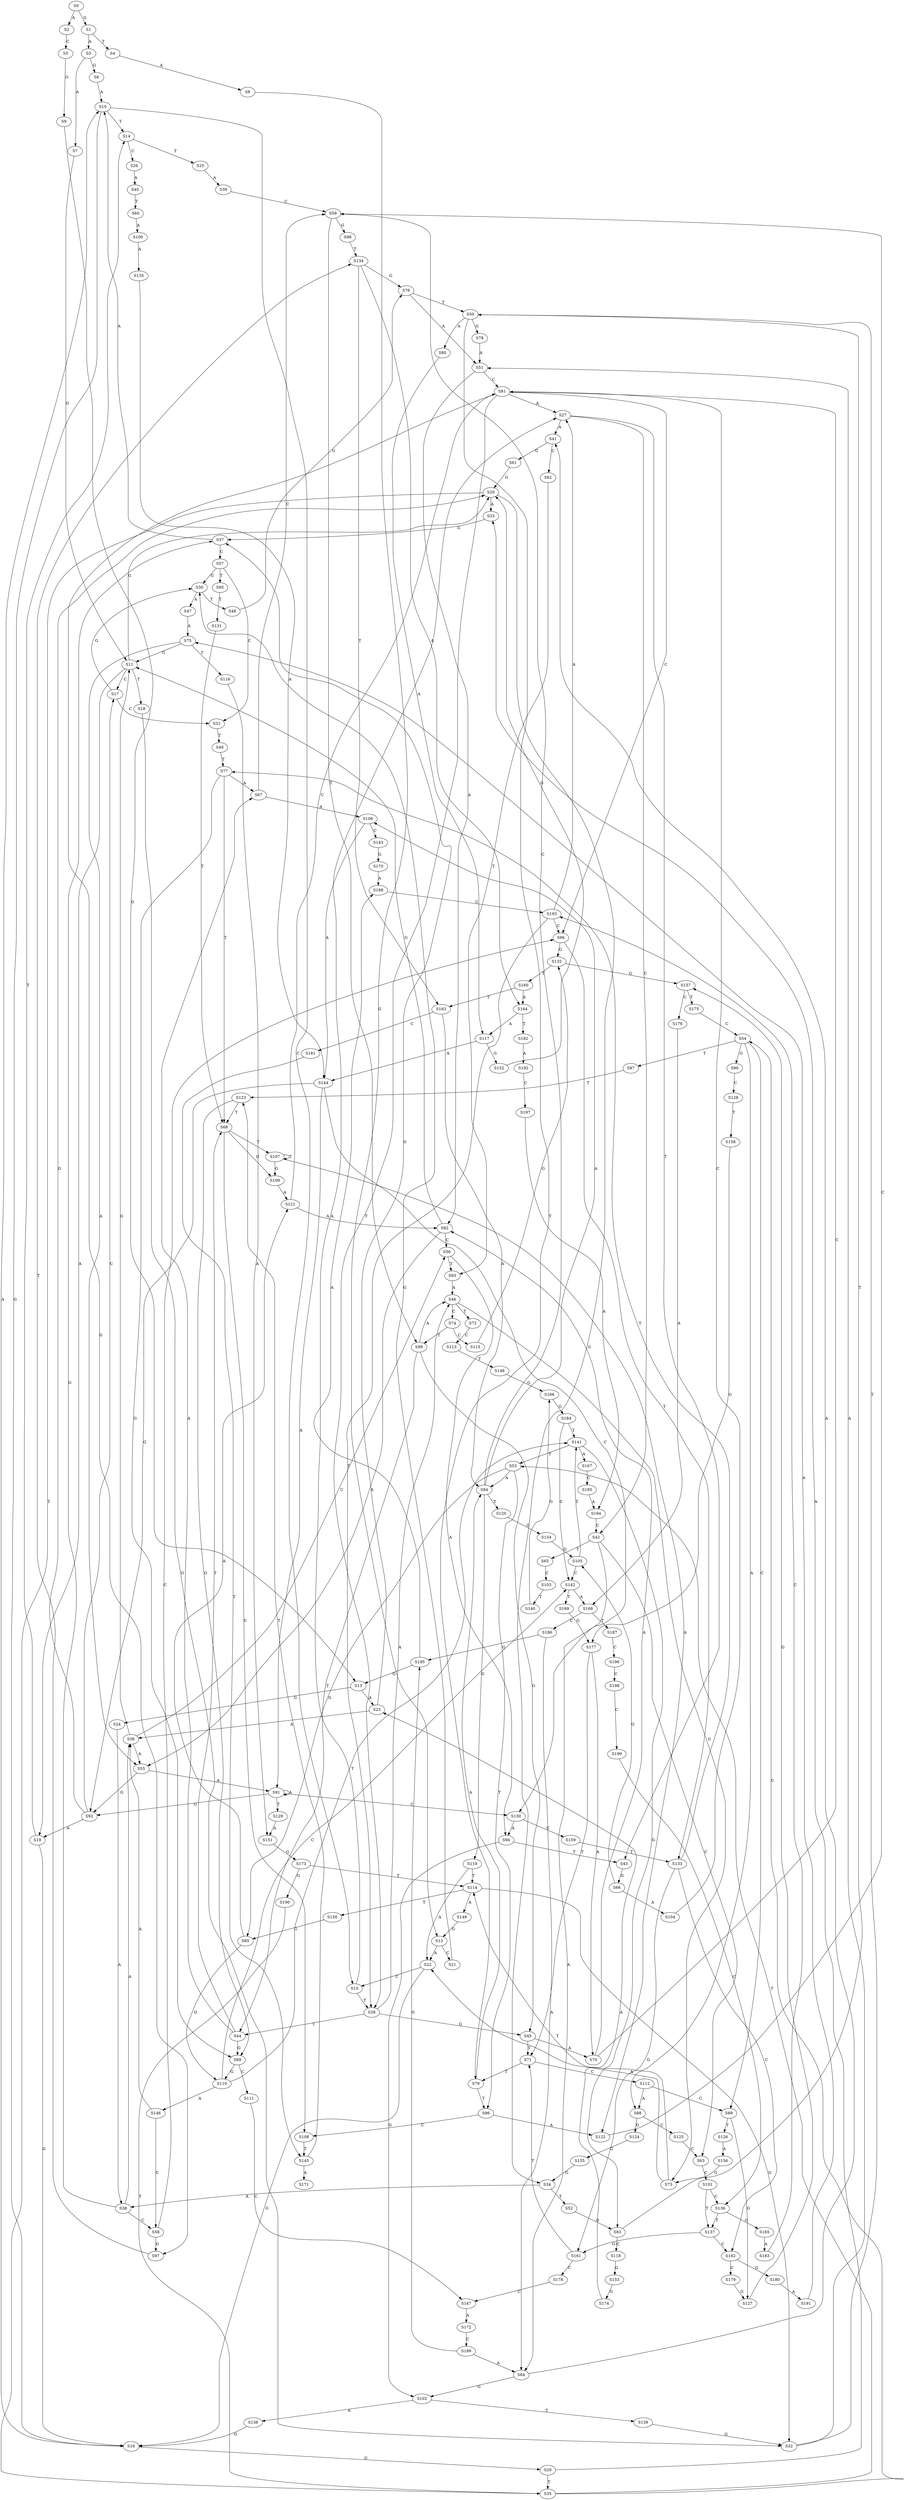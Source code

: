 strict digraph  {
	S0 -> S1 [ label = G ];
	S0 -> S2 [ label = A ];
	S1 -> S3 [ label = A ];
	S1 -> S4 [ label = T ];
	S2 -> S5 [ label = C ];
	S3 -> S6 [ label = G ];
	S3 -> S7 [ label = A ];
	S4 -> S8 [ label = A ];
	S5 -> S9 [ label = G ];
	S6 -> S10 [ label = A ];
	S7 -> S11 [ label = G ];
	S8 -> S12 [ label = G ];
	S9 -> S13 [ label = G ];
	S10 -> S14 [ label = T ];
	S10 -> S15 [ label = C ];
	S10 -> S16 [ label = G ];
	S11 -> S17 [ label = C ];
	S11 -> S18 [ label = T ];
	S11 -> S19 [ label = A ];
	S11 -> S20 [ label = G ];
	S12 -> S21 [ label = C ];
	S12 -> S22 [ label = A ];
	S13 -> S23 [ label = A ];
	S13 -> S24 [ label = G ];
	S14 -> S25 [ label = T ];
	S14 -> S26 [ label = C ];
	S15 -> S27 [ label = A ];
	S15 -> S28 [ label = T ];
	S16 -> S10 [ label = A ];
	S16 -> S29 [ label = G ];
	S17 -> S30 [ label = G ];
	S17 -> S31 [ label = C ];
	S18 -> S32 [ label = G ];
	S19 -> S14 [ label = T ];
	S19 -> S16 [ label = G ];
	S20 -> S33 [ label = A ];
	S20 -> S34 [ label = G ];
	S20 -> S35 [ label = T ];
	S21 -> S30 [ label = G ];
	S22 -> S16 [ label = G ];
	S22 -> S15 [ label = C ];
	S23 -> S36 [ label = A ];
	S23 -> S37 [ label = G ];
	S24 -> S38 [ label = A ];
	S25 -> S39 [ label = A ];
	S26 -> S40 [ label = A ];
	S27 -> S41 [ label = A ];
	S27 -> S42 [ label = C ];
	S27 -> S43 [ label = T ];
	S28 -> S44 [ label = T ];
	S28 -> S45 [ label = G ];
	S28 -> S46 [ label = A ];
	S29 -> S35 [ label = T ];
	S29 -> S33 [ label = A ];
	S30 -> S47 [ label = A ];
	S30 -> S48 [ label = T ];
	S31 -> S49 [ label = T ];
	S32 -> S50 [ label = T ];
	S32 -> S51 [ label = A ];
	S33 -> S37 [ label = G ];
	S34 -> S52 [ label = T ];
	S34 -> S38 [ label = A ];
	S35 -> S53 [ label = T ];
	S35 -> S54 [ label = C ];
	S36 -> S11 [ label = G ];
	S36 -> S55 [ label = A ];
	S36 -> S56 [ label = C ];
	S37 -> S57 [ label = C ];
	S37 -> S10 [ label = A ];
	S38 -> S37 [ label = G ];
	S38 -> S36 [ label = A ];
	S38 -> S58 [ label = C ];
	S39 -> S59 [ label = C ];
	S40 -> S60 [ label = T ];
	S41 -> S61 [ label = G ];
	S41 -> S62 [ label = C ];
	S42 -> S63 [ label = C ];
	S42 -> S64 [ label = A ];
	S42 -> S65 [ label = T ];
	S43 -> S66 [ label = G ];
	S44 -> S67 [ label = A ];
	S44 -> S68 [ label = T ];
	S44 -> S69 [ label = G ];
	S45 -> S70 [ label = A ];
	S45 -> S71 [ label = T ];
	S46 -> S72 [ label = T ];
	S46 -> S73 [ label = G ];
	S46 -> S74 [ label = C ];
	S47 -> S75 [ label = A ];
	S48 -> S76 [ label = G ];
	S49 -> S77 [ label = T ];
	S50 -> S78 [ label = G ];
	S50 -> S79 [ label = T ];
	S50 -> S80 [ label = A ];
	S51 -> S81 [ label = C ];
	S51 -> S82 [ label = A ];
	S52 -> S83 [ label = G ];
	S53 -> S84 [ label = A ];
	S53 -> S85 [ label = G ];
	S53 -> S86 [ label = T ];
	S54 -> S87 [ label = T ];
	S54 -> S88 [ label = A ];
	S54 -> S89 [ label = C ];
	S54 -> S90 [ label = G ];
	S55 -> S91 [ label = A ];
	S55 -> S92 [ label = G ];
	S56 -> S93 [ label = T ];
	S56 -> S94 [ label = A ];
	S57 -> S95 [ label = T ];
	S57 -> S31 [ label = C ];
	S57 -> S30 [ label = G ];
	S58 -> S96 [ label = C ];
	S58 -> S97 [ label = G ];
	S59 -> S98 [ label = G ];
	S59 -> S99 [ label = T ];
	S60 -> S100 [ label = A ];
	S61 -> S20 [ label = G ];
	S62 -> S93 [ label = T ];
	S63 -> S101 [ label = C ];
	S64 -> S102 [ label = G ];
	S64 -> S41 [ label = A ];
	S65 -> S103 [ label = C ];
	S66 -> S104 [ label = A ];
	S66 -> S105 [ label = G ];
	S67 -> S59 [ label = C ];
	S67 -> S106 [ label = A ];
	S68 -> S107 [ label = T ];
	S68 -> S108 [ label = C ];
	S68 -> S109 [ label = G ];
	S69 -> S110 [ label = G ];
	S69 -> S111 [ label = C ];
	S70 -> S81 [ label = C ];
	S70 -> S82 [ label = A ];
	S71 -> S112 [ label = C ];
	S71 -> S79 [ label = T ];
	S72 -> S113 [ label = C ];
	S73 -> S22 [ label = A ];
	S73 -> S114 [ label = T ];
	S74 -> S99 [ label = T ];
	S74 -> S115 [ label = C ];
	S75 -> S55 [ label = A ];
	S75 -> S116 [ label = T ];
	S75 -> S11 [ label = G ];
	S76 -> S50 [ label = T ];
	S76 -> S51 [ label = A ];
	S77 -> S68 [ label = T ];
	S77 -> S67 [ label = A ];
	S77 -> S69 [ label = G ];
	S78 -> S51 [ label = A ];
	S79 -> S86 [ label = T ];
	S79 -> S84 [ label = A ];
	S80 -> S117 [ label = A ];
	S81 -> S96 [ label = C ];
	S81 -> S27 [ label = A ];
	S81 -> S97 [ label = G ];
	S81 -> S28 [ label = T ];
	S82 -> S55 [ label = A ];
	S82 -> S11 [ label = G ];
	S82 -> S56 [ label = C ];
	S83 -> S50 [ label = T ];
	S83 -> S118 [ label = C ];
	S84 -> S106 [ label = A ];
	S84 -> S119 [ label = G ];
	S84 -> S120 [ label = T ];
	S84 -> S59 [ label = C ];
	S85 -> S110 [ label = G ];
	S85 -> S121 [ label = A ];
	S86 -> S108 [ label = C ];
	S86 -> S122 [ label = A ];
	S87 -> S123 [ label = T ];
	S88 -> S124 [ label = G ];
	S88 -> S125 [ label = C ];
	S89 -> S126 [ label = T ];
	S89 -> S127 [ label = G ];
	S90 -> S128 [ label = C ];
	S91 -> S92 [ label = G ];
	S91 -> S91 [ label = A ];
	S91 -> S129 [ label = T ];
	S91 -> S130 [ label = C ];
	S92 -> S19 [ label = A ];
	S92 -> S20 [ label = G ];
	S92 -> S17 [ label = C ];
	S93 -> S46 [ label = A ];
	S94 -> S43 [ label = T ];
	S94 -> S102 [ label = G ];
	S95 -> S131 [ label = T ];
	S96 -> S132 [ label = G ];
	S96 -> S133 [ label = T ];
	S97 -> S134 [ label = T ];
	S98 -> S134 [ label = T ];
	S99 -> S44 [ label = T ];
	S99 -> S46 [ label = A ];
	S99 -> S45 [ label = G ];
	S100 -> S135 [ label = A ];
	S101 -> S136 [ label = C ];
	S101 -> S137 [ label = T ];
	S102 -> S138 [ label = A ];
	S102 -> S139 [ label = T ];
	S103 -> S140 [ label = T ];
	S104 -> S81 [ label = C ];
	S105 -> S141 [ label = T ];
	S105 -> S142 [ label = C ];
	S106 -> S143 [ label = C ];
	S106 -> S144 [ label = A ];
	S107 -> S122 [ label = A ];
	S107 -> S107 [ label = T ];
	S107 -> S109 [ label = G ];
	S108 -> S145 [ label = T ];
	S109 -> S121 [ label = A ];
	S110 -> S146 [ label = A ];
	S110 -> S141 [ label = T ];
	S110 -> S142 [ label = C ];
	S111 -> S147 [ label = C ];
	S112 -> S88 [ label = A ];
	S112 -> S89 [ label = C ];
	S113 -> S148 [ label = T ];
	S114 -> S32 [ label = G ];
	S114 -> S149 [ label = A ];
	S114 -> S150 [ label = T ];
	S115 -> S132 [ label = G ];
	S116 -> S151 [ label = A ];
	S117 -> S144 [ label = A ];
	S117 -> S152 [ label = G ];
	S118 -> S153 [ label = G ];
	S119 -> S22 [ label = A ];
	S119 -> S114 [ label = T ];
	S120 -> S154 [ label = G ];
	S121 -> S81 [ label = C ];
	S121 -> S82 [ label = A ];
	S122 -> S59 [ label = C ];
	S123 -> S68 [ label = T ];
	S123 -> S69 [ label = G ];
	S124 -> S155 [ label = G ];
	S125 -> S63 [ label = C ];
	S126 -> S156 [ label = A ];
	S127 -> S157 [ label = G ];
	S128 -> S158 [ label = T ];
	S129 -> S151 [ label = A ];
	S130 -> S94 [ label = A ];
	S130 -> S159 [ label = C ];
	S131 -> S68 [ label = T ];
	S132 -> S160 [ label = T ];
	S132 -> S157 [ label = G ];
	S133 -> S161 [ label = G ];
	S133 -> S162 [ label = C ];
	S133 -> S77 [ label = T ];
	S134 -> S76 [ label = G ];
	S134 -> S163 [ label = T ];
	S134 -> S164 [ label = A ];
	S135 -> S144 [ label = A ];
	S136 -> S165 [ label = G ];
	S136 -> S137 [ label = T ];
	S137 -> S162 [ label = C ];
	S137 -> S161 [ label = G ];
	S138 -> S16 [ label = G ];
	S139 -> S32 [ label = G ];
	S140 -> S166 [ label = G ];
	S141 -> S167 [ label = A ];
	S141 -> S53 [ label = T ];
	S141 -> S83 [ label = G ];
	S142 -> S168 [ label = A ];
	S142 -> S169 [ label = T ];
	S143 -> S170 [ label = G ];
	S144 -> S130 [ label = C ];
	S144 -> S92 [ label = G ];
	S144 -> S91 [ label = A ];
	S145 -> S123 [ label = T ];
	S145 -> S171 [ label = A ];
	S146 -> S36 [ label = A ];
	S146 -> S58 [ label = C ];
	S147 -> S172 [ label = A ];
	S148 -> S166 [ label = G ];
	S149 -> S12 [ label = G ];
	S150 -> S85 [ label = G ];
	S151 -> S173 [ label = G ];
	S152 -> S20 [ label = G ];
	S153 -> S174 [ label = G ];
	S154 -> S105 [ label = G ];
	S155 -> S34 [ label = G ];
	S156 -> S73 [ label = G ];
	S157 -> S175 [ label = T ];
	S157 -> S176 [ label = C ];
	S158 -> S177 [ label = G ];
	S159 -> S133 [ label = T ];
	S160 -> S163 [ label = T ];
	S160 -> S164 [ label = A ];
	S161 -> S71 [ label = T ];
	S161 -> S178 [ label = C ];
	S162 -> S179 [ label = C ];
	S162 -> S180 [ label = G ];
	S163 -> S84 [ label = A ];
	S163 -> S181 [ label = C ];
	S164 -> S182 [ label = T ];
	S164 -> S117 [ label = A ];
	S165 -> S183 [ label = A ];
	S166 -> S184 [ label = G ];
	S167 -> S185 [ label = C ];
	S168 -> S186 [ label = C ];
	S168 -> S187 [ label = T ];
	S169 -> S177 [ label = G ];
	S170 -> S188 [ label = A ];
	S172 -> S189 [ label = C ];
	S173 -> S190 [ label = G ];
	S173 -> S114 [ label = T ];
	S174 -> S23 [ label = A ];
	S175 -> S54 [ label = C ];
	S176 -> S168 [ label = A ];
	S177 -> S71 [ label = T ];
	S177 -> S70 [ label = A ];
	S178 -> S147 [ label = C ];
	S179 -> S127 [ label = G ];
	S180 -> S191 [ label = A ];
	S181 -> S145 [ label = T ];
	S182 -> S192 [ label = A ];
	S183 -> S193 [ label = C ];
	S184 -> S141 [ label = T ];
	S184 -> S142 [ label = C ];
	S185 -> S194 [ label = A ];
	S186 -> S195 [ label = G ];
	S186 -> S64 [ label = A ];
	S187 -> S196 [ label = C ];
	S188 -> S193 [ label = C ];
	S189 -> S64 [ label = A ];
	S189 -> S195 [ label = G ];
	S190 -> S35 [ label = T ];
	S191 -> S75 [ label = A ];
	S192 -> S197 [ label = C ];
	S193 -> S28 [ label = T ];
	S193 -> S27 [ label = A ];
	S193 -> S96 [ label = C ];
	S194 -> S42 [ label = C ];
	S195 -> S188 [ label = A ];
	S195 -> S13 [ label = G ];
	S196 -> S198 [ label = C ];
	S197 -> S194 [ label = A ];
	S198 -> S199 [ label = C ];
	S199 -> S136 [ label = C ];
}
